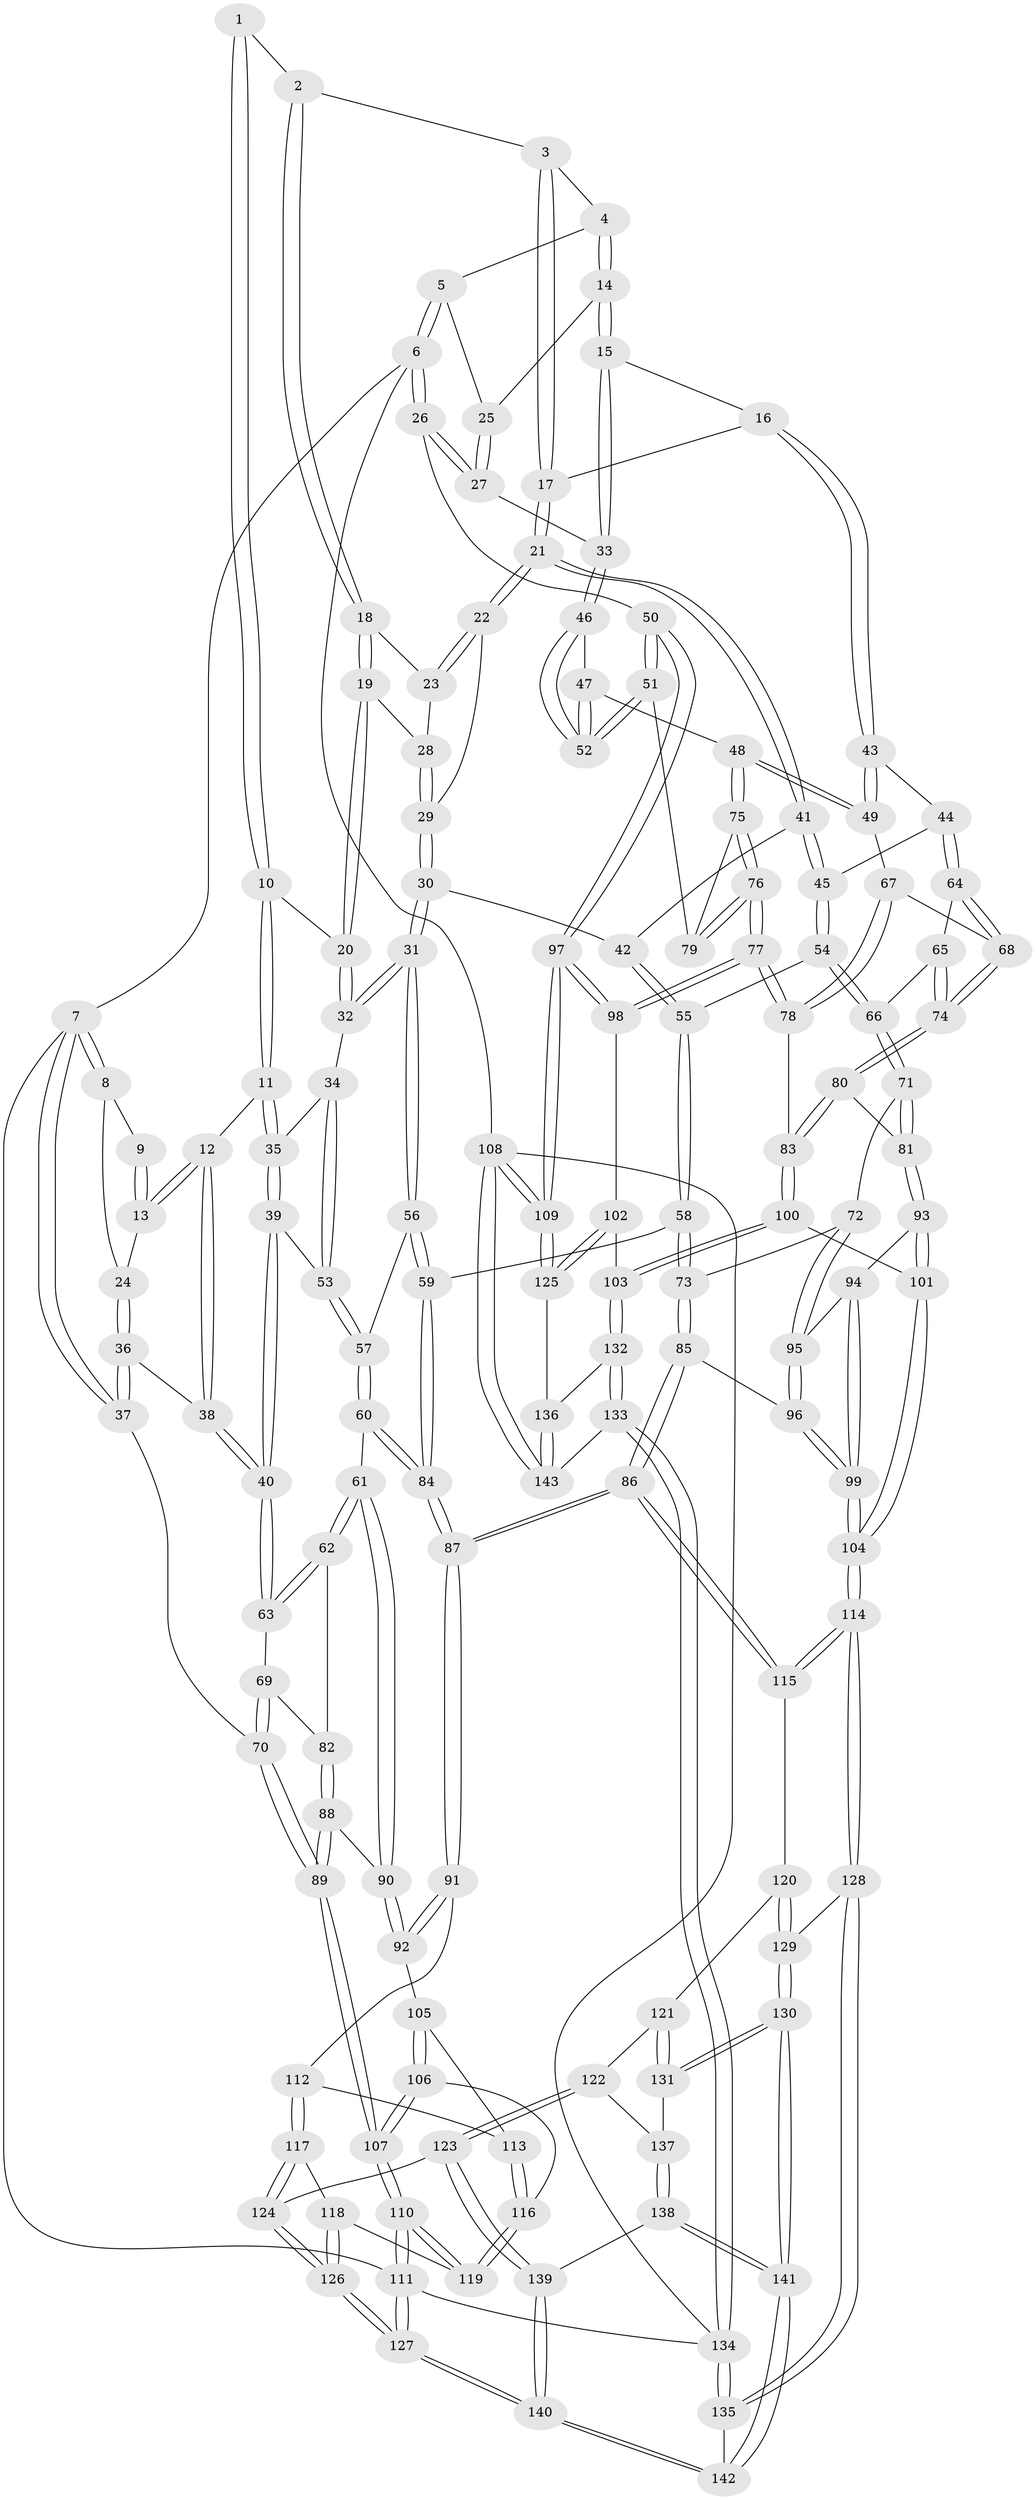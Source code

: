 // coarse degree distribution, {2: 0.05555555555555555, 3: 0.6111111111111112, 4: 0.25, 5: 0.08333333333333333}
// Generated by graph-tools (version 1.1) at 2025/54/03/04/25 22:54:21]
// undirected, 143 vertices, 354 edges
graph export_dot {
  node [color=gray90,style=filled];
  1 [pos="+0.2833596240905549+0"];
  2 [pos="+0.48766310399696433+0"];
  3 [pos="+0.7328236436415644+0"];
  4 [pos="+0.8375365514253347+0"];
  5 [pos="+1+0"];
  6 [pos="+1+0"];
  7 [pos="+0+0"];
  8 [pos="+0+0"];
  9 [pos="+0.16455150479057+0"];
  10 [pos="+0.28327238066768484+0.09696311022345672"];
  11 [pos="+0.20462446737077875+0.14721282654984627"];
  12 [pos="+0.1737839156842586+0.1478283812455373"];
  13 [pos="+0.14681588623344186+0.1273643737949364"];
  14 [pos="+0.8773212022485208+0.11625140067563394"];
  15 [pos="+0.8431950304558828+0.17408599488636373"];
  16 [pos="+0.8396855552670578+0.17404281400718422"];
  17 [pos="+0.7209685083451024+0.06003052048128293"];
  18 [pos="+0.4872650269094233+0"];
  19 [pos="+0.3559332097209827+0.11745311916079326"];
  20 [pos="+0.33955630762245725+0.12284122443590584"];
  21 [pos="+0.5934933299455123+0.17383254947370827"];
  22 [pos="+0.5730245778708921+0.16071184220912632"];
  23 [pos="+0.5143193461231105+0.056991687799181255"];
  24 [pos="+0.0718786904344979+0.12270264689787486"];
  25 [pos="+0.9325626144658448+0.08857436880842162"];
  26 [pos="+1+0.1170304293913437"];
  27 [pos="+1+0.14665449075331244"];
  28 [pos="+0.41478583779505734+0.13194693813389202"];
  29 [pos="+0.45552580999584175+0.19465005946878733"];
  30 [pos="+0.3863757846648762+0.274910113091688"];
  31 [pos="+0.3831447099560534+0.2758037527280812"];
  32 [pos="+0.3629999089461073+0.2629150610708905"];
  33 [pos="+0.8911761569908824+0.2110500157904515"];
  34 [pos="+0.3501521121135034+0.26291854699973866"];
  35 [pos="+0.2603130102375435+0.2295571151464843"];
  36 [pos="+0+0.20834027363367066"];
  37 [pos="+0+0.20871981785436927"];
  38 [pos="+0.11667730168826895+0.31598294385989956"];
  39 [pos="+0.20130595541572013+0.31370963231833277"];
  40 [pos="+0.11825039298981872+0.31934726387393625"];
  41 [pos="+0.60896453799288+0.22235393027280806"];
  42 [pos="+0.4744636117724713+0.30119110033328433"];
  43 [pos="+0.7156760278082667+0.2809839037976041"];
  44 [pos="+0.6861645445313344+0.2825950418535041"];
  45 [pos="+0.6372359750344151+0.25844706671783285"];
  46 [pos="+0.9015548260384111+0.24096853489096506"];
  47 [pos="+0.8428655349182383+0.3601357047167426"];
  48 [pos="+0.8233307211650582+0.37813837606265827"];
  49 [pos="+0.81810794437525+0.3775670634256735"];
  50 [pos="+1+0.3930383857031579"];
  51 [pos="+1+0.3894165446055852"];
  52 [pos="+1+0.3493674983637957"];
  53 [pos="+0.24411401841097366+0.3330475757411932"];
  54 [pos="+0.5522863039495788+0.37981949865358994"];
  55 [pos="+0.5174082483391288+0.3899025056779819"];
  56 [pos="+0.3765601919175021+0.33078432014715675"];
  57 [pos="+0.2844664732497119+0.4094100619080399"];
  58 [pos="+0.48633990688756756+0.43010559474687166"];
  59 [pos="+0.4297726913762818+0.42583806703192834"];
  60 [pos="+0.2762423378740914+0.4463256980437418"];
  61 [pos="+0.18499605382488252+0.4586962043457329"];
  62 [pos="+0.1555645184376203+0.4099572463570651"];
  63 [pos="+0.1164829955165514+0.3301016496955801"];
  64 [pos="+0.6796550557400571+0.3443286667312242"];
  65 [pos="+0.6126811163086487+0.4207865587391288"];
  66 [pos="+0.6054681135013223+0.422073892826334"];
  67 [pos="+0.807480325964293+0.3887428548030537"];
  68 [pos="+0.6997126290949285+0.42840983816744876"];
  69 [pos="+0.03754005065161829+0.4013525207939111"];
  70 [pos="+0+0.40823778324768895"];
  71 [pos="+0.5958871506686706+0.46433253847634137"];
  72 [pos="+0.5451655222936398+0.5037275841335951"];
  73 [pos="+0.515963866866631+0.49659529994823387"];
  74 [pos="+0.6924609107337181+0.4573656175858993"];
  75 [pos="+0.8404753595925717+0.399367525204263"];
  76 [pos="+0.8793401930533484+0.5382307220100424"];
  77 [pos="+0.8513676030412806+0.6036961720174895"];
  78 [pos="+0.7411536215784165+0.5276268809224941"];
  79 [pos="+1+0.42629929994975496"];
  80 [pos="+0.7044828698875775+0.5180234997108891"];
  81 [pos="+0.6969666798946011+0.5211908452094104"];
  82 [pos="+0.05451950514917539+0.468961727657492"];
  83 [pos="+0.7140860545310346+0.5208780496879108"];
  84 [pos="+0.34015263556780356+0.5109270377632842"];
  85 [pos="+0.43586534873045424+0.6060603614350478"];
  86 [pos="+0.3688912782422053+0.6264305870485319"];
  87 [pos="+0.35514222384685046+0.6168477844811354"];
  88 [pos="+0.05759898391640104+0.4954367127336987"];
  89 [pos="+0+0.6099611909670646"];
  90 [pos="+0.1408618953728425+0.5390086074529024"];
  91 [pos="+0.2194868317116613+0.6398991876127044"];
  92 [pos="+0.14616831769619593+0.5771793123861088"];
  93 [pos="+0.6492310593918644+0.5577207866162494"];
  94 [pos="+0.6119649727896993+0.5549041457063112"];
  95 [pos="+0.582556206954053+0.5429956646978402"];
  96 [pos="+0.5156194289133713+0.6285089351769004"];
  97 [pos="+1+0.6065867011892491"];
  98 [pos="+0.852390995850059+0.6074462098682166"];
  99 [pos="+0.5549390390815947+0.6561943912412589"];
  100 [pos="+0.6786439988107588+0.7604563175470027"];
  101 [pos="+0.6461785568823905+0.7588137746010543"];
  102 [pos="+0.8319824225267148+0.6970913090254623"];
  103 [pos="+0.726391373805892+0.7642035024926415"];
  104 [pos="+0.6399843751291402+0.7604894378128187"];
  105 [pos="+0.05465233034070387+0.6279831879146158"];
  106 [pos="+0.0022268512373822286+0.6471343204563617"];
  107 [pos="+0+0.6199613624707419"];
  108 [pos="+1+1"];
  109 [pos="+1+0.8215051203540051"];
  110 [pos="+0+1"];
  111 [pos="+0+1"];
  112 [pos="+0.21010722837917728+0.6638643193210036"];
  113 [pos="+0.12253814363363268+0.7066459322597392"];
  114 [pos="+0.5867250575352876+0.8044574177802786"];
  115 [pos="+0.3988284173333714+0.7674311447713842"];
  116 [pos="+0.08202211565676845+0.7497748633372964"];
  117 [pos="+0.20414289811645922+0.8114760586401865"];
  118 [pos="+0.09547543770523974+0.7859626736520934"];
  119 [pos="+0.0854915006794835+0.7827374915246418"];
  120 [pos="+0.38582186179873573+0.7855545495814726"];
  121 [pos="+0.38278980905836224+0.7887123854996899"];
  122 [pos="+0.34644295242077755+0.8151396037070193"];
  123 [pos="+0.2543381637113483+0.8401267877438916"];
  124 [pos="+0.2113288429553503+0.8218661061283046"];
  125 [pos="+1+0.8272468162585273"];
  126 [pos="+0.11950321054904542+0.9283024357467394"];
  127 [pos="+0+1"];
  128 [pos="+0.5842103979582569+0.8207994906666536"];
  129 [pos="+0.47568246043719603+0.9247935343487517"];
  130 [pos="+0.45199656442065317+0.9733131655613246"];
  131 [pos="+0.421954603908578+0.9210466535299981"];
  132 [pos="+0.7539847253599594+0.8411655247797591"];
  133 [pos="+0.8007392613459396+1"];
  134 [pos="+0.7397420043803964+1"];
  135 [pos="+0.6515716409696881+1"];
  136 [pos="+0.9556804211702125+0.877377700658471"];
  137 [pos="+0.358107906729088+0.9037539237162254"];
  138 [pos="+0.3569373404617864+0.9266127998913023"];
  139 [pos="+0.26119379801049797+0.9523284433106406"];
  140 [pos="+0.1952730930705334+1"];
  141 [pos="+0.4381056745275058+1"];
  142 [pos="+0.4467384698946254+1"];
  143 [pos="+0.9112003727845023+0.9340390601864522"];
  1 -- 2;
  1 -- 10;
  1 -- 10;
  2 -- 3;
  2 -- 18;
  2 -- 18;
  3 -- 4;
  3 -- 17;
  3 -- 17;
  4 -- 5;
  4 -- 14;
  4 -- 14;
  5 -- 6;
  5 -- 6;
  5 -- 25;
  6 -- 7;
  6 -- 26;
  6 -- 26;
  6 -- 108;
  7 -- 8;
  7 -- 8;
  7 -- 37;
  7 -- 37;
  7 -- 111;
  8 -- 9;
  8 -- 24;
  9 -- 13;
  9 -- 13;
  10 -- 11;
  10 -- 11;
  10 -- 20;
  11 -- 12;
  11 -- 35;
  11 -- 35;
  12 -- 13;
  12 -- 13;
  12 -- 38;
  12 -- 38;
  13 -- 24;
  14 -- 15;
  14 -- 15;
  14 -- 25;
  15 -- 16;
  15 -- 33;
  15 -- 33;
  16 -- 17;
  16 -- 43;
  16 -- 43;
  17 -- 21;
  17 -- 21;
  18 -- 19;
  18 -- 19;
  18 -- 23;
  19 -- 20;
  19 -- 20;
  19 -- 28;
  20 -- 32;
  20 -- 32;
  21 -- 22;
  21 -- 22;
  21 -- 41;
  21 -- 41;
  22 -- 23;
  22 -- 23;
  22 -- 29;
  23 -- 28;
  24 -- 36;
  24 -- 36;
  25 -- 27;
  25 -- 27;
  26 -- 27;
  26 -- 27;
  26 -- 50;
  27 -- 33;
  28 -- 29;
  28 -- 29;
  29 -- 30;
  29 -- 30;
  30 -- 31;
  30 -- 31;
  30 -- 42;
  31 -- 32;
  31 -- 32;
  31 -- 56;
  31 -- 56;
  32 -- 34;
  33 -- 46;
  33 -- 46;
  34 -- 35;
  34 -- 53;
  34 -- 53;
  35 -- 39;
  35 -- 39;
  36 -- 37;
  36 -- 37;
  36 -- 38;
  37 -- 70;
  38 -- 40;
  38 -- 40;
  39 -- 40;
  39 -- 40;
  39 -- 53;
  40 -- 63;
  40 -- 63;
  41 -- 42;
  41 -- 45;
  41 -- 45;
  42 -- 55;
  42 -- 55;
  43 -- 44;
  43 -- 49;
  43 -- 49;
  44 -- 45;
  44 -- 64;
  44 -- 64;
  45 -- 54;
  45 -- 54;
  46 -- 47;
  46 -- 52;
  46 -- 52;
  47 -- 48;
  47 -- 52;
  47 -- 52;
  48 -- 49;
  48 -- 49;
  48 -- 75;
  48 -- 75;
  49 -- 67;
  50 -- 51;
  50 -- 51;
  50 -- 97;
  50 -- 97;
  51 -- 52;
  51 -- 52;
  51 -- 79;
  53 -- 57;
  53 -- 57;
  54 -- 55;
  54 -- 66;
  54 -- 66;
  55 -- 58;
  55 -- 58;
  56 -- 57;
  56 -- 59;
  56 -- 59;
  57 -- 60;
  57 -- 60;
  58 -- 59;
  58 -- 73;
  58 -- 73;
  59 -- 84;
  59 -- 84;
  60 -- 61;
  60 -- 84;
  60 -- 84;
  61 -- 62;
  61 -- 62;
  61 -- 90;
  61 -- 90;
  62 -- 63;
  62 -- 63;
  62 -- 82;
  63 -- 69;
  64 -- 65;
  64 -- 68;
  64 -- 68;
  65 -- 66;
  65 -- 74;
  65 -- 74;
  66 -- 71;
  66 -- 71;
  67 -- 68;
  67 -- 78;
  67 -- 78;
  68 -- 74;
  68 -- 74;
  69 -- 70;
  69 -- 70;
  69 -- 82;
  70 -- 89;
  70 -- 89;
  71 -- 72;
  71 -- 81;
  71 -- 81;
  72 -- 73;
  72 -- 95;
  72 -- 95;
  73 -- 85;
  73 -- 85;
  74 -- 80;
  74 -- 80;
  75 -- 76;
  75 -- 76;
  75 -- 79;
  76 -- 77;
  76 -- 77;
  76 -- 79;
  76 -- 79;
  77 -- 78;
  77 -- 78;
  77 -- 98;
  77 -- 98;
  78 -- 83;
  80 -- 81;
  80 -- 83;
  80 -- 83;
  81 -- 93;
  81 -- 93;
  82 -- 88;
  82 -- 88;
  83 -- 100;
  83 -- 100;
  84 -- 87;
  84 -- 87;
  85 -- 86;
  85 -- 86;
  85 -- 96;
  86 -- 87;
  86 -- 87;
  86 -- 115;
  86 -- 115;
  87 -- 91;
  87 -- 91;
  88 -- 89;
  88 -- 89;
  88 -- 90;
  89 -- 107;
  89 -- 107;
  90 -- 92;
  90 -- 92;
  91 -- 92;
  91 -- 92;
  91 -- 112;
  92 -- 105;
  93 -- 94;
  93 -- 101;
  93 -- 101;
  94 -- 95;
  94 -- 99;
  94 -- 99;
  95 -- 96;
  95 -- 96;
  96 -- 99;
  96 -- 99;
  97 -- 98;
  97 -- 98;
  97 -- 109;
  97 -- 109;
  98 -- 102;
  99 -- 104;
  99 -- 104;
  100 -- 101;
  100 -- 103;
  100 -- 103;
  101 -- 104;
  101 -- 104;
  102 -- 103;
  102 -- 125;
  102 -- 125;
  103 -- 132;
  103 -- 132;
  104 -- 114;
  104 -- 114;
  105 -- 106;
  105 -- 106;
  105 -- 113;
  106 -- 107;
  106 -- 107;
  106 -- 116;
  107 -- 110;
  107 -- 110;
  108 -- 109;
  108 -- 109;
  108 -- 143;
  108 -- 143;
  108 -- 134;
  109 -- 125;
  109 -- 125;
  110 -- 111;
  110 -- 111;
  110 -- 119;
  110 -- 119;
  111 -- 127;
  111 -- 127;
  111 -- 134;
  112 -- 113;
  112 -- 117;
  112 -- 117;
  113 -- 116;
  113 -- 116;
  114 -- 115;
  114 -- 115;
  114 -- 128;
  114 -- 128;
  115 -- 120;
  116 -- 119;
  116 -- 119;
  117 -- 118;
  117 -- 124;
  117 -- 124;
  118 -- 119;
  118 -- 126;
  118 -- 126;
  120 -- 121;
  120 -- 129;
  120 -- 129;
  121 -- 122;
  121 -- 131;
  121 -- 131;
  122 -- 123;
  122 -- 123;
  122 -- 137;
  123 -- 124;
  123 -- 139;
  123 -- 139;
  124 -- 126;
  124 -- 126;
  125 -- 136;
  126 -- 127;
  126 -- 127;
  127 -- 140;
  127 -- 140;
  128 -- 129;
  128 -- 135;
  128 -- 135;
  129 -- 130;
  129 -- 130;
  130 -- 131;
  130 -- 131;
  130 -- 141;
  130 -- 141;
  131 -- 137;
  132 -- 133;
  132 -- 133;
  132 -- 136;
  133 -- 134;
  133 -- 134;
  133 -- 143;
  134 -- 135;
  134 -- 135;
  135 -- 142;
  136 -- 143;
  136 -- 143;
  137 -- 138;
  137 -- 138;
  138 -- 139;
  138 -- 141;
  138 -- 141;
  139 -- 140;
  139 -- 140;
  140 -- 142;
  140 -- 142;
  141 -- 142;
  141 -- 142;
}
